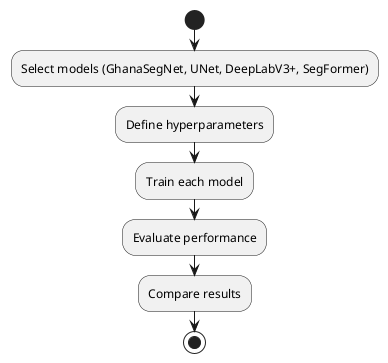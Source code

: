 @startuml
start
:Select models (GhanaSegNet, UNet, DeepLabV3+, SegFormer);
:Define hyperparameters;
:Train each model;
:Evaluate performance;
:Compare results;
stop
@enduml